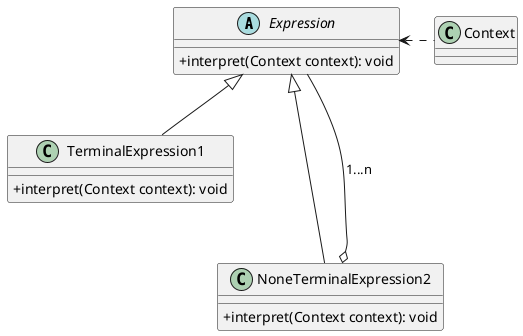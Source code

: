 @startuml 解释器
skinparam classAttributeIconSize 0

abstract class Expression {
  + interpret(Context context): void
}
class TerminalExpression1 extends Expression {
  + interpret(Context context): void
}
class NoneTerminalExpression2 extends Expression {
  + interpret(Context context): void
}
class Context {

}

Expression <. Context
Expression ---o NoneTerminalExpression2: 1...n
@enduml